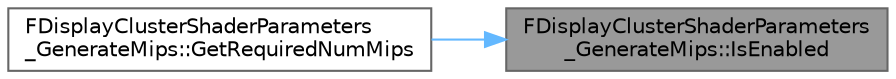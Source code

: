 digraph "FDisplayClusterShaderParameters_GenerateMips::IsEnabled"
{
 // INTERACTIVE_SVG=YES
 // LATEX_PDF_SIZE
  bgcolor="transparent";
  edge [fontname=Helvetica,fontsize=10,labelfontname=Helvetica,labelfontsize=10];
  node [fontname=Helvetica,fontsize=10,shape=box,height=0.2,width=0.4];
  rankdir="RL";
  Node1 [id="Node000001",label="FDisplayClusterShaderParameters\l_GenerateMips::IsEnabled",height=0.2,width=0.4,color="gray40", fillcolor="grey60", style="filled", fontcolor="black",tooltip=" "];
  Node1 -> Node2 [id="edge1_Node000001_Node000002",dir="back",color="steelblue1",style="solid",tooltip=" "];
  Node2 [id="Node000002",label="FDisplayClusterShaderParameters\l_GenerateMips::GetRequiredNumMips",height=0.2,width=0.4,color="grey40", fillcolor="white", style="filled",URL="$db/de1/structFDisplayClusterShaderParameters__GenerateMips.html#a6931871ac46c912fc973201c5e0f3949",tooltip=" "];
}
